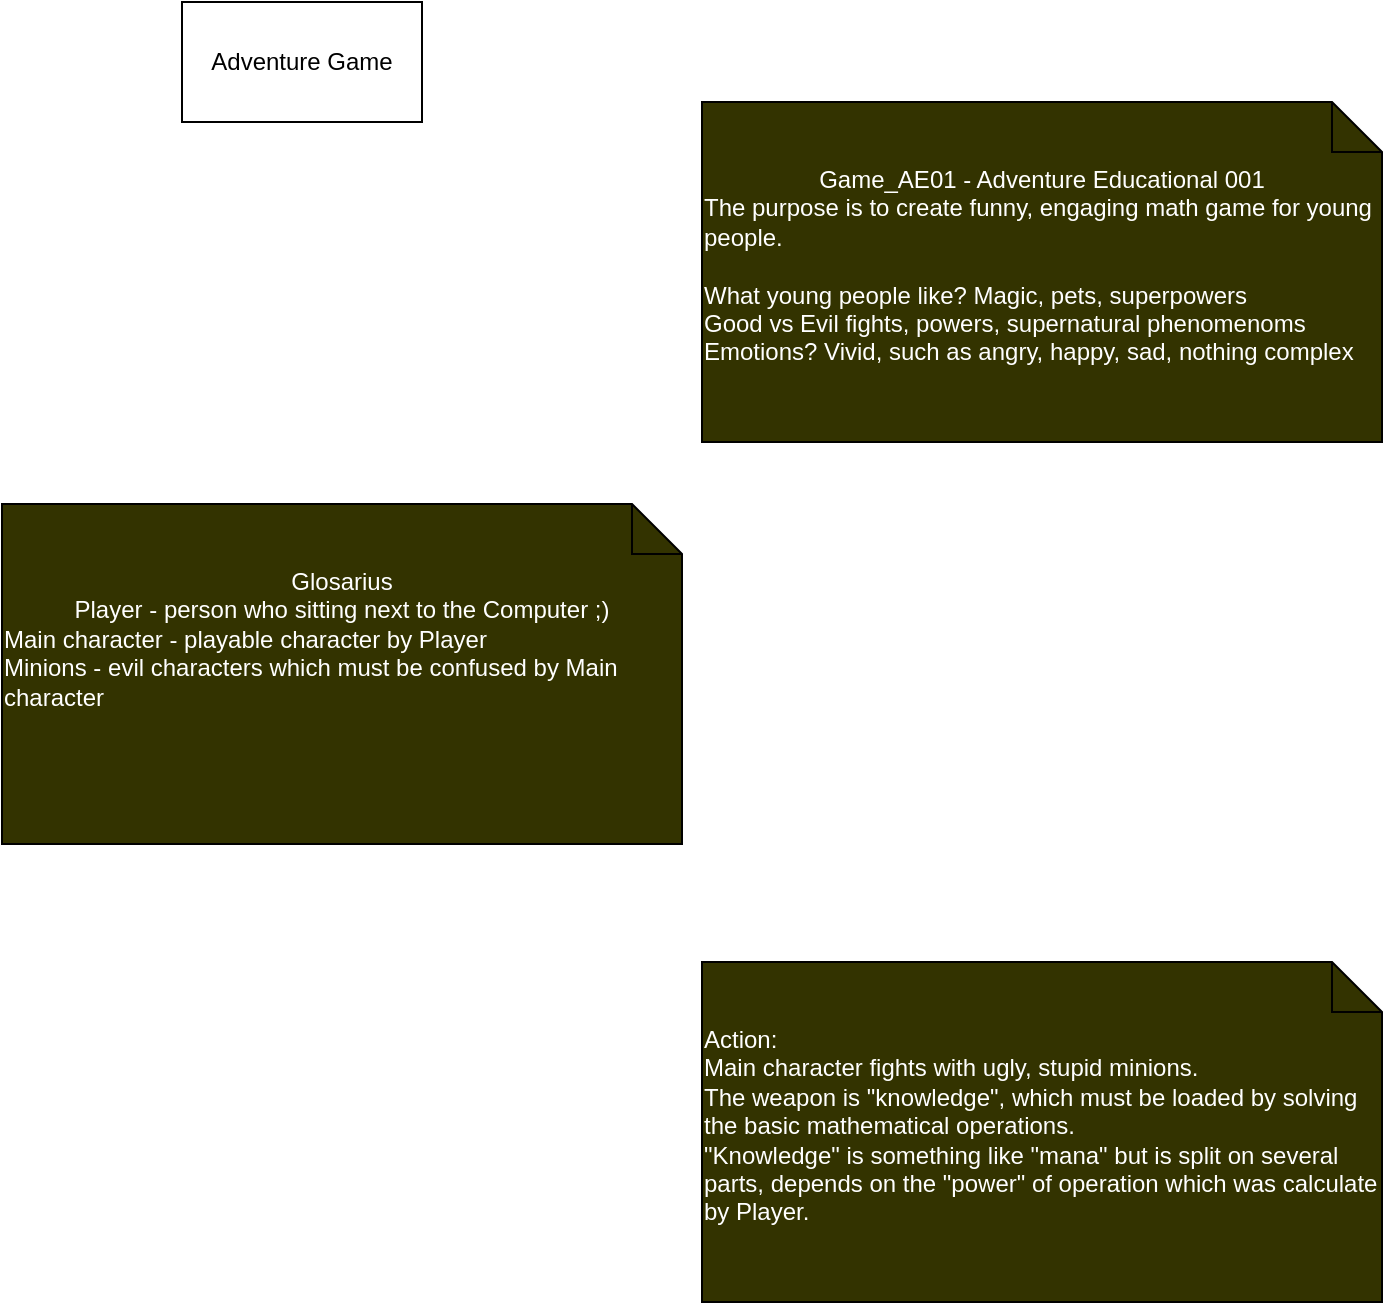 <mxfile version="24.6.4" type="github">
  <diagram name="Strona-1" id="6g-ppjJY28PBCX4yfmqS">
    <mxGraphModel dx="1434" dy="778" grid="1" gridSize="10" guides="1" tooltips="1" connect="1" arrows="1" fold="1" page="1" pageScale="1" pageWidth="827" pageHeight="1169" math="0" shadow="0">
      <root>
        <mxCell id="0" />
        <mxCell id="1" parent="0" />
        <mxCell id="E9Z5-KVDgLf2QwSz4Szn-1" value="Adventure Game" style="rounded=0;whiteSpace=wrap;html=1;" vertex="1" parent="1">
          <mxGeometry x="90" y="60" width="120" height="60" as="geometry" />
        </mxCell>
        <mxCell id="E9Z5-KVDgLf2QwSz4Szn-3" value="Game_AE01 - Adventure Educational 001&lt;br&gt;&lt;div style=&quot;text-align: left;&quot;&gt;&lt;span style=&quot;background-color: initial;&quot;&gt;The purpose is to create funny, engaging math game for young people.&lt;/span&gt;&lt;/div&gt;&lt;div style=&quot;text-align: left;&quot;&gt;&lt;span style=&quot;background-color: initial;&quot;&gt;&lt;br&gt;&lt;/span&gt;&lt;/div&gt;&lt;div style=&quot;text-align: left;&quot;&gt;&lt;span style=&quot;background-color: initial;&quot;&gt;What young people like? Magic, pets, superpowers&amp;nbsp;&lt;/span&gt;&lt;/div&gt;&lt;div style=&quot;text-align: left;&quot;&gt;Good vs Evil fights, powers, supernatural phenomenoms&lt;/div&gt;&lt;div style=&quot;text-align: left;&quot;&gt;Emotions? Vivid, such as angry, happy, sad, nothing complex&lt;/div&gt;&lt;div style=&quot;text-align: left;&quot;&gt;&lt;br&gt;&lt;/div&gt;" style="shape=note2;boundedLbl=1;whiteSpace=wrap;html=1;size=25;verticalAlign=top;align=center;fillColor=#333300;fontColor=#FFFFFF;" vertex="1" parent="1">
          <mxGeometry x="350" y="110" width="340" height="170" as="geometry" />
        </mxCell>
        <mxCell id="E9Z5-KVDgLf2QwSz4Szn-4" value="&lt;div style=&quot;text-align: left;&quot;&gt;Action:&lt;/div&gt;&lt;div style=&quot;text-align: left;&quot;&gt;Main character fights with ugly, stupid minions.&lt;br&gt;The weapon is &quot;knowledge&quot;, which must be loaded by solving the basic mathematical operations.&lt;br&gt;&quot;Knowledge&quot; is something like &quot;mana&quot; but is split on several parts, depends on the &quot;power&quot; of operation which was calculate by Player.&lt;/div&gt;" style="shape=note2;boundedLbl=1;whiteSpace=wrap;html=1;size=25;verticalAlign=top;align=center;fillColor=#333300;fontColor=#FFFFFF;" vertex="1" parent="1">
          <mxGeometry x="350" y="540" width="340" height="170" as="geometry" />
        </mxCell>
        <mxCell id="E9Z5-KVDgLf2QwSz4Szn-5" value="&lt;div style=&quot;&quot;&gt;Glosarius&lt;/div&gt;&lt;div style=&quot;&quot;&gt;Player - person who sitting next to the Computer ;)&lt;/div&gt;&lt;div style=&quot;text-align: left;&quot;&gt;Main character - playable character by Player&lt;/div&gt;&lt;div style=&quot;text-align: left;&quot;&gt;Minions - evil characters which must be confused by Main character&lt;/div&gt;" style="shape=note2;boundedLbl=1;whiteSpace=wrap;html=1;size=25;verticalAlign=top;align=center;fillColor=#333300;fontColor=#FFFFFF;" vertex="1" parent="1">
          <mxGeometry y="311" width="340" height="170" as="geometry" />
        </mxCell>
      </root>
    </mxGraphModel>
  </diagram>
</mxfile>

